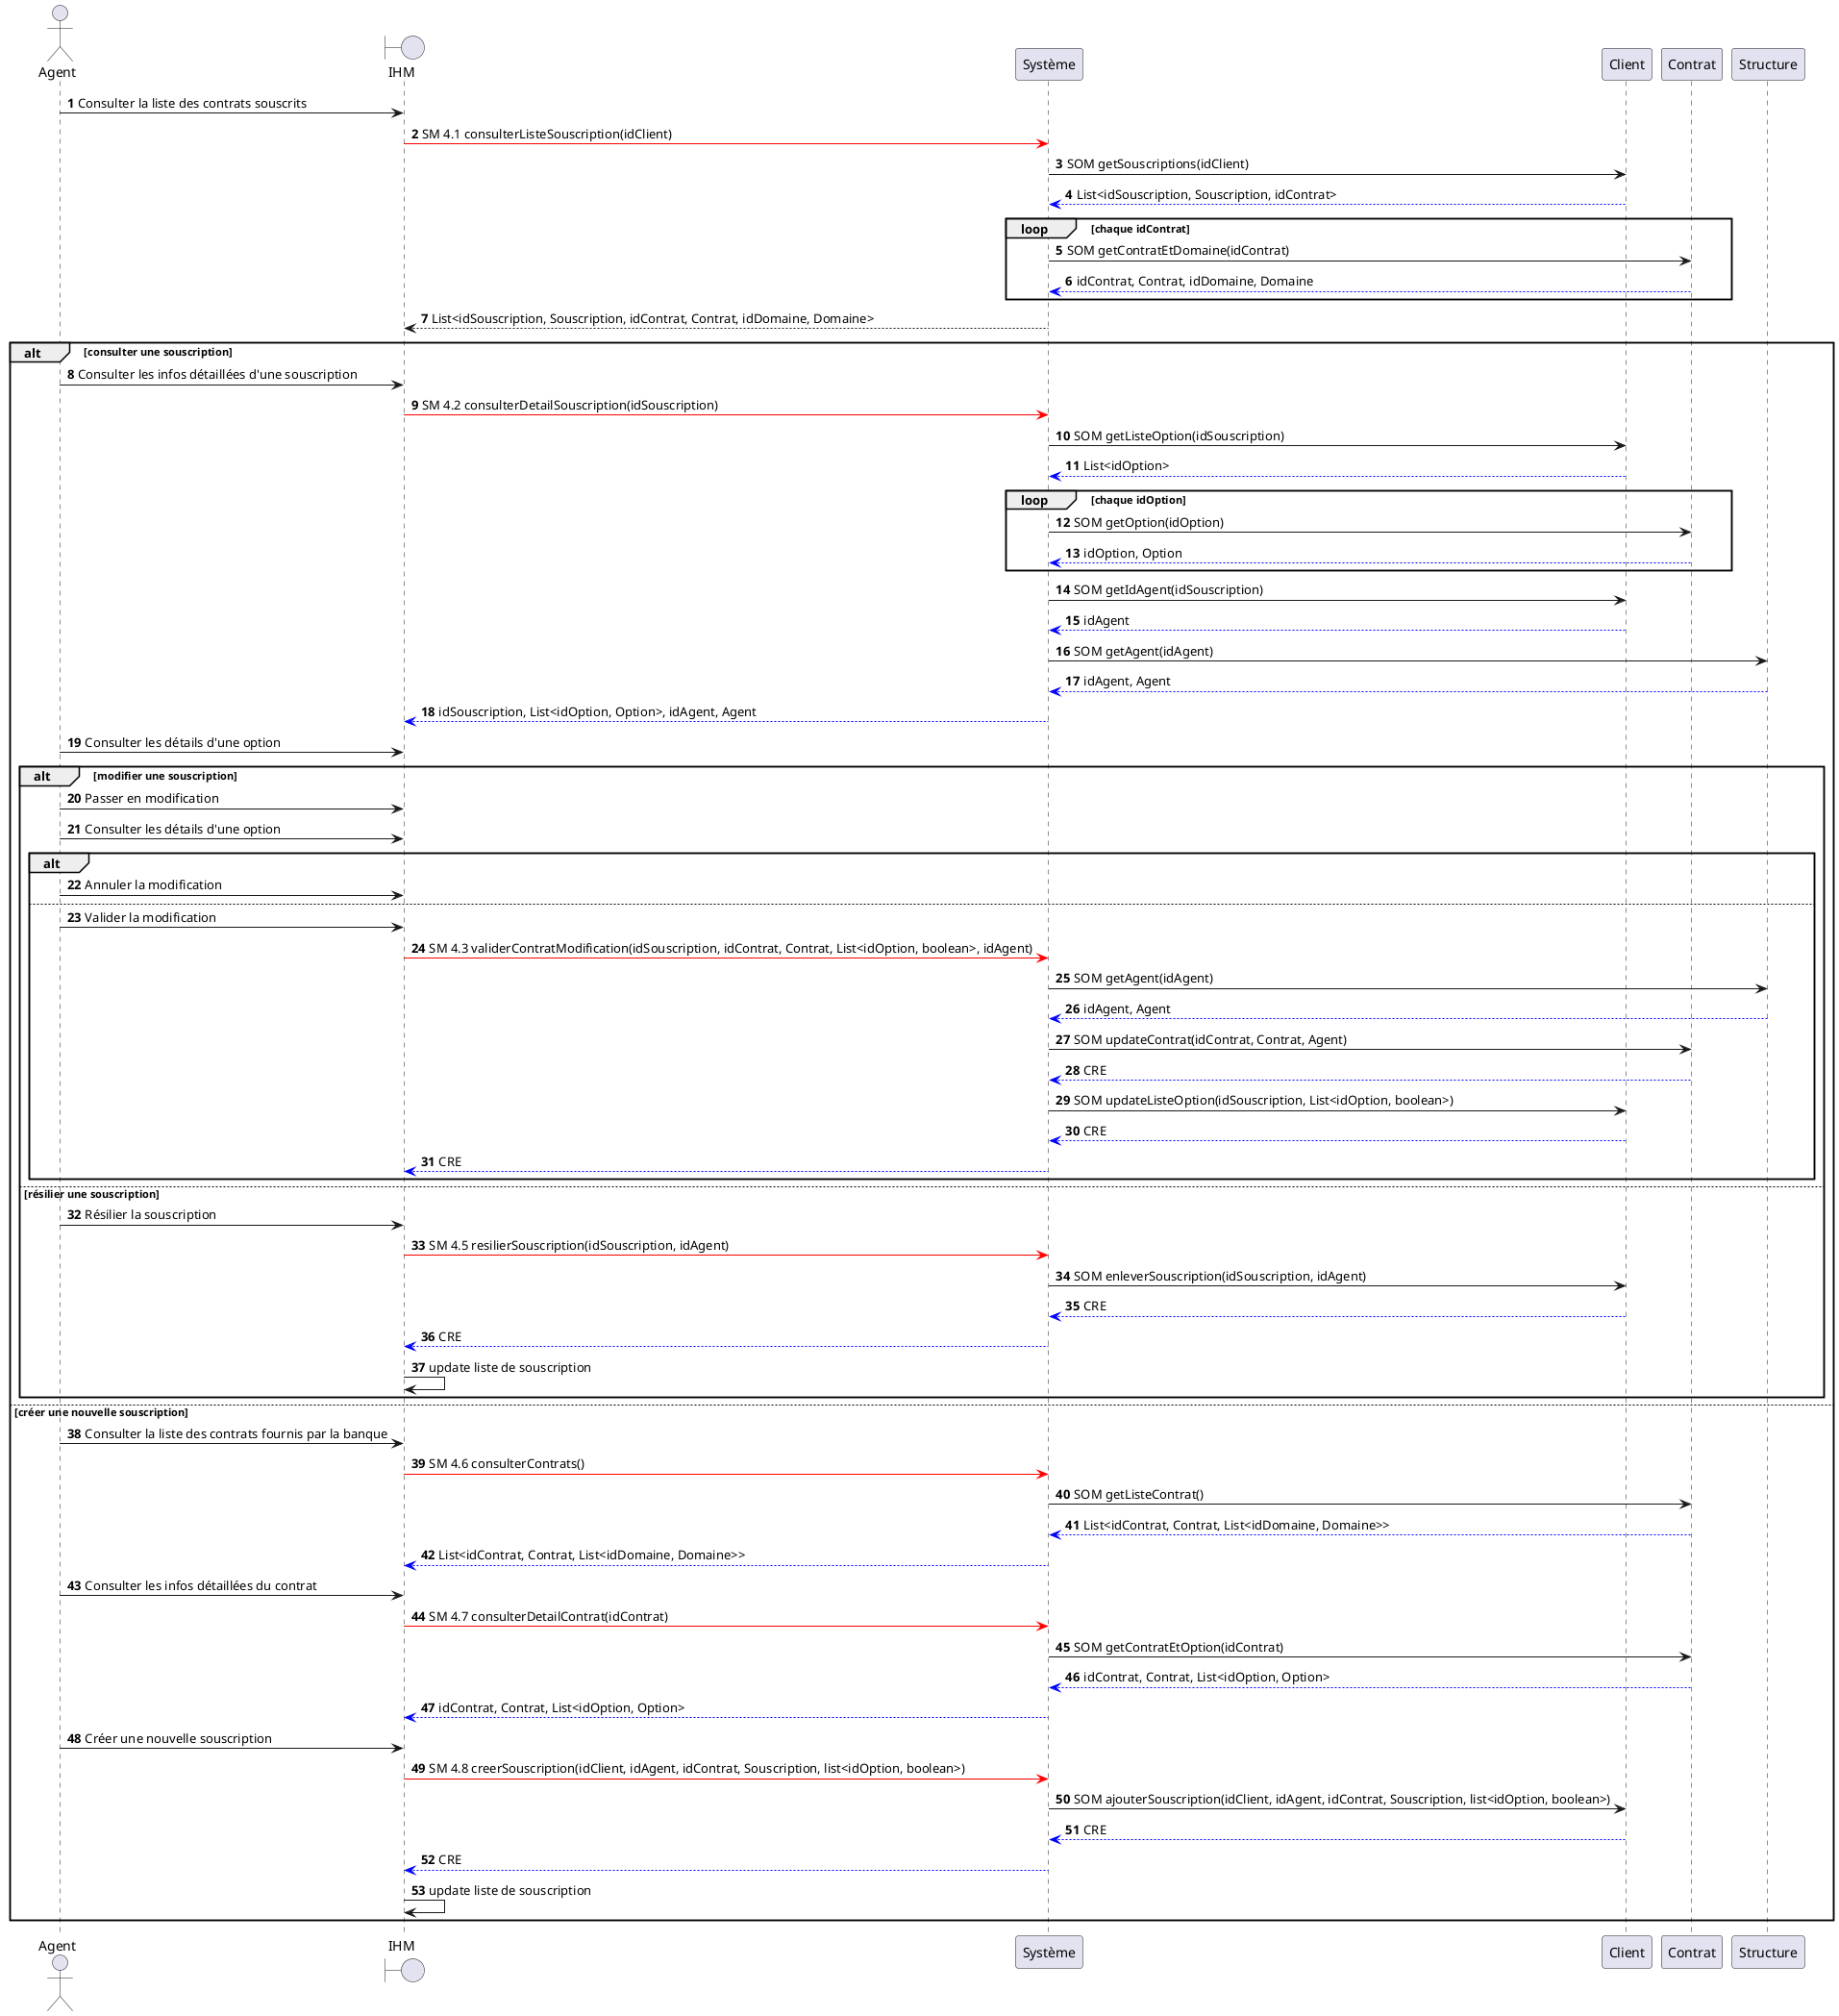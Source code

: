 @startuml
actor Agent
boundary IHM
participant Système
participant Client
participant Contrat
participant Structure
autonumber
Agent -> IHM : Consulter la liste des contrats souscrits
IHM -[#red]> Système : SM 4.1 consulterListeSouscription(idClient)
Système -> Client : SOM getSouscriptions(idClient)
Client -[#0000FF]-> Système : List<idSouscription, Souscription, idContrat>
loop chaque idContrat
    Système -> Contrat : SOM getContratEtDomaine(idContrat)
    Contrat -[#0000FF]-> Système : idContrat, Contrat, idDomaine, Domaine
end
Système --> IHM : List<idSouscription, Souscription, idContrat, Contrat, idDomaine, Domaine>

alt consulter une souscription
    Agent -> IHM : Consulter les infos détaillées d'une souscription
    IHM -[#red]> Système : SM 4.2 consulterDetailSouscription(idSouscription)
    Système -> Client : SOM getListeOption(idSouscription)
    Client -[#0000FF]-> Système : List<idOption>


    loop chaque idOption
        Système -> Contrat : SOM getOption(idOption)
        Contrat -[#0000FF]-> Système :idOption, Option
    end

    Système -> Client : SOM getIdAgent(idSouscription)
    Client -[#0000FF]-> Système : idAgent
    Système -> Structure : SOM getAgent(idAgent)
    Structure -[#0000FF]-> Système : idAgent, Agent

    Système -[#0000FF]-> IHM : idSouscription, List<idOption, Option>, idAgent, Agent

    Agent -> IHM : Consulter les détails d'une option

    alt modifier une souscription
    Agent -> IHM : Passer en modification
    Agent -> IHM : Consulter les détails d'une option
    alt
        Agent -> IHM : Annuler la modification
        else
        Agent -> IHM : Valider la modification
        IHM -[#red]> Système : SM 4.3 validerContratModification(idSouscription, idContrat, Contrat, List<idOption, boolean>, idAgent)

        Système -> Structure : SOM getAgent(idAgent)
        Structure -[#0000FF]-> Système : idAgent, Agent

        Système -> Contrat : SOM updateContrat(idContrat, Contrat, Agent)
        Contrat -[#0000FF]-> Système : CRE

        Système -> Client : SOM updateListeOption(idSouscription, List<idOption, boolean>)
        Client -[#0000FF]-> Système : CRE
        Système -[#0000FF]-> IHM : CRE
    end
    else résilier une souscription
    Agent -> IHM : Résilier la souscription
    IHM -[#red]> Système : SM 4.5 resilierSouscription(idSouscription, idAgent)


    Système -> Client : SOM enleverSouscription(idSouscription, idAgent)
    Client -[#0000FF]-> Système : CRE
    Système -[#0000FF]-> IHM : CRE
    IHM -> IHM : update liste de souscription
    end
else créer une nouvelle souscription
    Agent -> IHM : Consulter la liste des contrats fournis par la banque
    IHM -[#red]> Système : SM 4.6 consulterContrats()
    Système -> Contrat : SOM getListeContrat()
    Contrat -[#0000FF]-> Système : List<idContrat, Contrat, List<idDomaine, Domaine>>
    Système -[#0000FF]-> IHM : List<idContrat, Contrat, List<idDomaine, Domaine>>

    Agent -> IHM : Consulter les infos détaillées du contrat
    IHM -[#red]> Système : SM 4.7 consulterDetailContrat(idContrat)
    Système -> Contrat : SOM getContratEtOption(idContrat)
    Contrat -[#0000FF]-> Système : idContrat, Contrat, List<idOption, Option>
    Système -[#0000FF]-> IHM : idContrat, Contrat, List<idOption, Option>

    Agent -> IHM : Créer une nouvelle souscription
    IHM -[#red]> Système : SM 4.8 creerSouscription(idClient, idAgent, idContrat, Souscription, list<idOption, boolean>)
    Système -> Client : SOM ajouterSouscription(idClient, idAgent, idContrat, Souscription, list<idOption, boolean>)
    Client -[#0000FF]-> Système : CRE
    Système -[#0000FF]-> IHM : CRE
    IHM -> IHM : update liste de souscription
end




@enduml